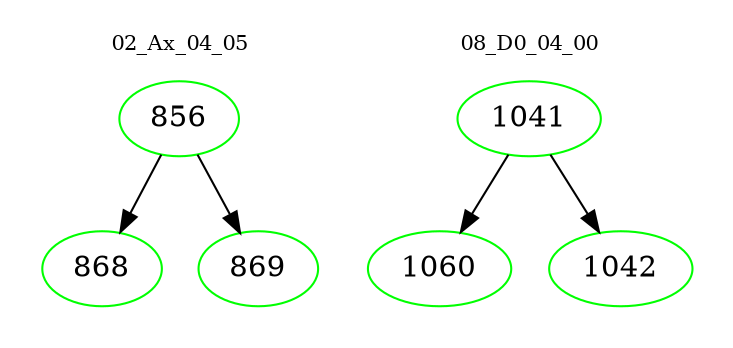 digraph{
subgraph cluster_0 {
color = white
label = "02_Ax_04_05";
fontsize=10;
T0_856 [label="856", color="green"]
T0_856 -> T0_868 [color="black"]
T0_868 [label="868", color="green"]
T0_856 -> T0_869 [color="black"]
T0_869 [label="869", color="green"]
}
subgraph cluster_1 {
color = white
label = "08_D0_04_00";
fontsize=10;
T1_1041 [label="1041", color="green"]
T1_1041 -> T1_1060 [color="black"]
T1_1060 [label="1060", color="green"]
T1_1041 -> T1_1042 [color="black"]
T1_1042 [label="1042", color="green"]
}
}
